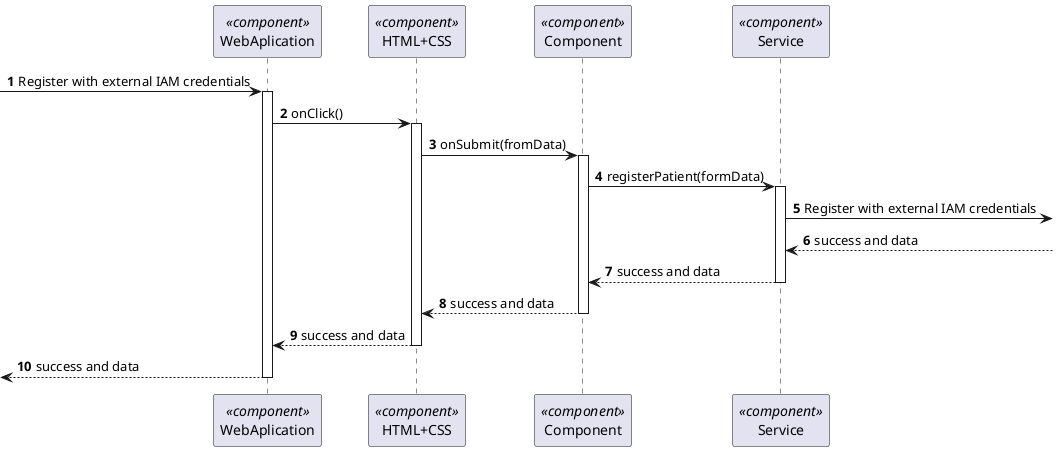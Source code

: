 @startuml 5.1.3
skinparam packageStyle rectangle
skinparam shadowing false

autonumber

participant "WebAplication" as FE <<component>>
participant "HTML+CSS" as HT <<component>>
participant "Component" as CM <<component>>
participant "Service" as SERV <<component>>





-> FE : Register with external IAM credentials
activate FE

FE -> HT : onClick()
activate HT

HT -> CM : onSubmit(fromData)
activate CM

CM -> SERV : registerPatient(formData)
activate SERV

SERV -> : Register with external IAM credentials

 SERV <--: success and data


 SERV--> CM : success and data

deactivate  SERV

 CM --> HT : success and data
  deactivate CM
 HT --> FE : success and data

deactivate HT


<-- FE   : success and data
deactivate FE

@enduml